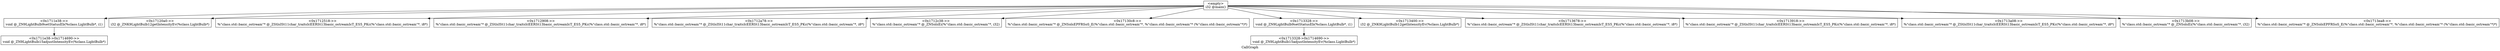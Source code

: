 digraph "CallGraph" {
	label="CallGraph";

	Node0x17393b0 [shape=record,label="{\<empty\>\ni32 @main()}"];
	Node0x17393b0 -> Node0x1742480;
	Node0x17393b0 -> Node0x1745580;
	Node0x17393b0 -> Node0x1747a80;
	Node0x17393b0 -> Node0x1747c30;
	Node0x17393b0 -> Node0x1747db0;
	Node0x17393b0 -> Node0x1747f60;
	Node0x17393b0 -> Node0x1748110;
	Node0x17393b0 -> Node0x17482c0;
	Node0x17393b0 -> Node0x1742ed0;
	Node0x17393b0 -> Node0x172ac40;
	Node0x17393b0 -> Node0x172adf0;
	Node0x17393b0 -> Node0x172afa0;
	Node0x17393b0 -> Node0x1743000;
	Node0x17393b0 -> Node0x1735690;
	Node0x1742480 [shape=record,label="{\<0x1711e38-\>\>\nvoid @_ZN9LightBulb9setStatusEb(%class.LightBulb*, i1)}"];
	Node0x1742480 -> Node0x1736ad0;
	Node0x1745580 [shape=record,label="{\<0x17120a0-\>\>\ni32 @_ZNK9LightBulb12getIntensityEv(%class.LightBulb*)}"];
	Node0x1747a80 [shape=record,label="{\<0x1712518-\>\>\n%\"class.std::basic_ostream\"* @_ZStlsISt11char_traitsIcEERSt13basic_ostreamIcT_ES5_PKc(%\"class.std::basic_ostream\"*, i8*)}"];
	Node0x1747c30 [shape=record,label="{\<0x1712908-\>\>\n%\"class.std::basic_ostream\"* @_ZStlsISt11char_traitsIcEERSt13basic_ostreamIcT_ES5_PKc(%\"class.std::basic_ostream\"*, i8*)}"];
	Node0x1747db0 [shape=record,label="{\<0x1712a78-\>\>\n%\"class.std::basic_ostream\"* @_ZStlsISt11char_traitsIcEERSt13basic_ostreamIcT_ES5_PKc(%\"class.std::basic_ostream\"*, i8*)}"];
	Node0x1747f60 [shape=record,label="{\<0x1712c38-\>\>\n%\"class.std::basic_ostream\"* @_ZNSolsEi(%\"class.std::basic_ostream\"*, i32)}"];
	Node0x1748110 [shape=record,label="{\<0x17130c8-\>\>\n%\"class.std::basic_ostream\"* @_ZNSolsEPFRSoS_E(%\"class.std::basic_ostream\"*, %\"class.std::basic_ostream\"* (%\"class.std::basic_ostream\"*)*)}"];
	Node0x17482c0 [shape=record,label="{\<0x1713328-\>\>\nvoid @_ZN9LightBulb9setStatusEb(%class.LightBulb*, i1)}"];
	Node0x17482c0 -> Node0x1753dc0;
	Node0x1742ed0 [shape=record,label="{\<0x1713400-\>\>\ni32 @_ZNK9LightBulb12getIntensityEv(%class.LightBulb*)}"];
	Node0x172ac40 [shape=record,label="{\<0x1713678-\>\>\n%\"class.std::basic_ostream\"* @_ZStlsISt11char_traitsIcEERSt13basic_ostreamIcT_ES5_PKc(%\"class.std::basic_ostream\"*, i8*)}"];
	Node0x172adf0 [shape=record,label="{\<0x1713918-\>\>\n%\"class.std::basic_ostream\"* @_ZStlsISt11char_traitsIcEERSt13basic_ostreamIcT_ES5_PKc(%\"class.std::basic_ostream\"*, i8*)}"];
	Node0x172afa0 [shape=record,label="{\<0x1713a08-\>\>\n%\"class.std::basic_ostream\"* @_ZStlsISt11char_traitsIcEERSt13basic_ostreamIcT_ES5_PKc(%\"class.std::basic_ostream\"*, i8*)}"];
	Node0x1743000 [shape=record,label="{\<0x1713b08-\>\>\n%\"class.std::basic_ostream\"* @_ZNSolsEi(%\"class.std::basic_ostream\"*, i32)}"];
	Node0x1735690 [shape=record,label="{\<0x1713ea8-\>\>\n%\"class.std::basic_ostream\"* @_ZNSolsEPFRSoS_E(%\"class.std::basic_ostream\"*, %\"class.std::basic_ostream\"* (%\"class.std::basic_ostream\"*)*)}"];
	Node0x1736ad0 [shape=record,label="{\<0x1711e38-\>0x1714690-\>\>\nvoid @_ZN9LightBulb15adjustIntensityEv(%class.LightBulb*)}"];
	Node0x1753dc0 [shape=record,label="{\<0x1713328-\>0x1714690-\>\>\nvoid @_ZN9LightBulb15adjustIntensityEv(%class.LightBulb*)}"];
}
